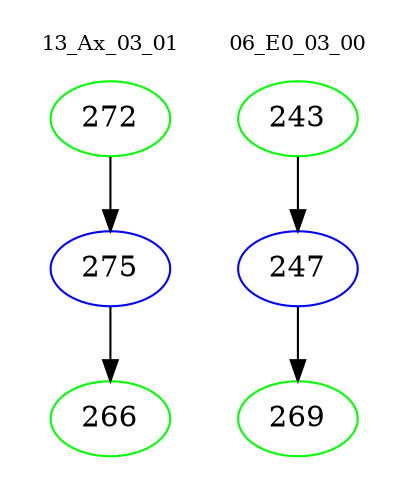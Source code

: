 digraph{
subgraph cluster_0 {
color = white
label = "13_Ax_03_01";
fontsize=10;
T0_272 [label="272", color="green"]
T0_272 -> T0_275 [color="black"]
T0_275 [label="275", color="blue"]
T0_275 -> T0_266 [color="black"]
T0_266 [label="266", color="green"]
}
subgraph cluster_1 {
color = white
label = "06_E0_03_00";
fontsize=10;
T1_243 [label="243", color="green"]
T1_243 -> T1_247 [color="black"]
T1_247 [label="247", color="blue"]
T1_247 -> T1_269 [color="black"]
T1_269 [label="269", color="green"]
}
}
